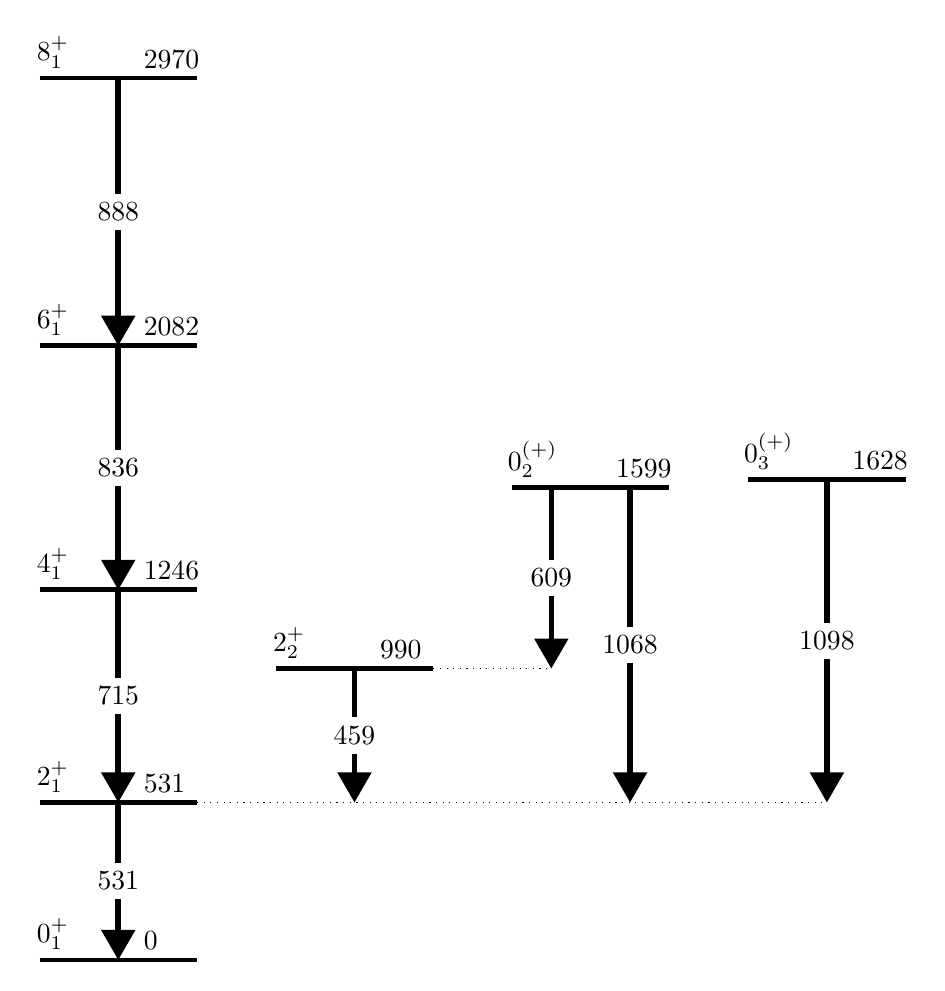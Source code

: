 \begin{tikzpicture}[
    level/.style = { ultra thick, black },
    connect/.style = { dotted, black },
    notice/.style = { draw, rectangle callout, callout relative pointer={#1} },
    label/.style = { text width=2cm }
    ]
    %%% Picture made by normalizing energy to the 2+ state (531) and choosing it to be 
    %%% 2 units of y in height.
    %%%
    %%% Ground state band
    %%%
    % Levels, states, energy
    \foreach \level / \state / \energy in {0/0_1^+/0, 2/2_1^+/531, 4.7/4_1^+/1246, 7.8/6_1^+/2082, 11.2/8_1^+/2970}
      { 
        \draw[level] (0,\level) -- (2,\level);
        \node at (0.5,\level) [anchor=south east] {$\state$};
        \node at (1.2,\level) [anchor=south west] {$\energy$};
      }
    % Gamma transitions
    \foreach \endlevel / \startlevel / \gamma in {0/2/531, 2/4.7/715, 4.7/7.8/836, 7.8/11.2/888}
      { 
        \draw[line width=2pt, ->, >=triangle 60] (1,\startlevel) -- node[fill=white] {\gamma} (1,\endlevel);
      }
    % Dotted lines
    \draw[connect] (2,2)    -- (10,2);
    %\draw[connect] (2,11.2) -- (10,11.2);
    %%%
    %%% 1st right band
    %%%
    % Lower 1st right band
    \coordinate (levelleft)  at (3,3.7);
    \coordinate (levelright) at (5,3.7);
    \draw[level] (levelleft) -- (levelright);
    \node at (3.5,3.7) [anchor=south east] {$2_2^+$};
    \node at (4.2,3.7) [anchor=south west] {990};
    \draw[line width=2pt, ->, >=triangle 60] (4,3.7) -- node[fill=white] {459} (4,2);
    % Dotted lines
    \draw[connect] (levelright) -- (6.5,3.7);
    %% Higher 1st right band; levels, states, energy
    %\foreach \level / \state / \energy in {11.9/10^+/3172, 14.3/12^+/3791, 18.5/14^+/4914}
    %  { 
    %    \draw[level] (3,\level) -- (5,\level);
    %    \node at (3,\level) [anchor=south east] {$\state$};
    %    \node at (5,\level) [anchor=south west] {$\energy$};
    %  }
    %% Gamma transitions
    %\foreach \endlevel / \startlevel / \gamma in {11.9/14.3/619, 14.3/18.5/1123}
    %  { 
    %    \draw[line width=2pt, ->, >=triangle 60] (4,\startlevel) -- node[fill=white] {\gamma} (4,\endlevel);
    %  }
    %% First gamma transition
    %\draw[line width=2pt, ->, >=triangle 60] (4,11.9) -- node[right=4pt] {202} (4,11.2);
    %%%
    %%% 2nd right band
    %%%
    \coordinate (levelleft)  at (6,6);
    \coordinate (levelright) at (8,6);
    \draw[level] (levelleft) -- (levelright);
    \node at (6.7,6) [anchor=south east] {$0_2^{(+)}$};
    \node at (7.2,6) [anchor=south west] {1599};
    \draw[line width=2pt, ->, >=triangle 60] (7.5,6) -- node[fill=white] {1068} (7.5,2);
    \draw[line width=2pt, ->, >=triangle 60] (6.5,6) -- node[fill=white] {609}  (6.5,3.7);
    %%%
    %%% 3rd right band
    %%%
    % Lower 3rd right band
    \coordinate (levelleft)  at (9,6.1);
    \coordinate (levelright) at (11,6.1);
    \draw[level] (levelleft) -- (levelright);
    \node at (9.7,6.1)  [anchor=south east] {$0_3^{(+)}$};
    \node at (10.2,6.1) [anchor=south west] {1628};
    \draw[line width=2pt, ->, >=triangle 60] (10,6.1) -- node[fill=white] {1098} (10,2);
    %% Higher 3rd right band
    %\foreach \level / \state / \energy in {12.1/10^+/3211, 13.8/12^+/3653, 16.6/14^+/4404, 20.3/16^+/5398}
    %  { 
    %    \draw[level] (9,\level) -- (11,\level);
    %    \node at (9,\level) [anchor=south east] {$\state$};
    %    \node at (11,\level) [anchor=south west] {$\energy$};
    %  }
    %% Gamma transitions
    %\foreach \endlevel / \startlevel / \gamma in {12.1/13.8/442, 13.8/16.6/751, 16.6/20.3/994}
    %  { 
    %    \draw[line width=2pt, ->, >=triangle 60] (10,\startlevel) -- node[fill=white] {\gamma} (10,\endlevel);
    %  }
    %% First gamma transition
    %\draw[line width=2pt, ->, >=triangle 60] (10,12.1) -- node[left=3pt] {241} (10,11.2);
\end{tikzpicture}